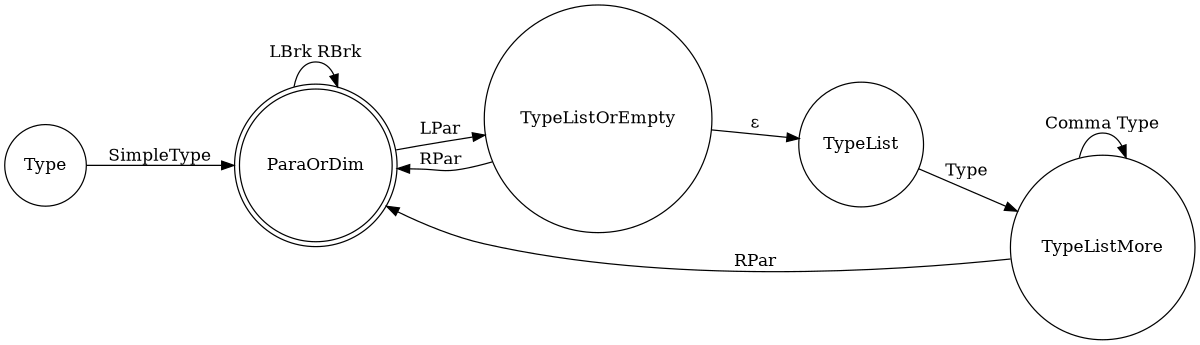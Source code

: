 digraph finite_state_machine {
	rankdir=LR;
	size="8,8"
	node [shape = doublecircle]; ParaOrDim;
	node [shape = circle];
	Type -> ParaOrDim [ label = "SimpleType" ];
	ParaOrDim -> TypeListOrEmpty [ label = "LPar" ];
	ParaOrDim -> ParaOrDim [ label = "LBrk RBrk" ];
	TypeListOrEmpty -> TypeList [ label = "ε" ];
    TypeListOrEmpty -> ParaOrDim  [ label = "RPar" ];
    TypeListMore -> ParaOrDim  [ label = "RPar" ];
	TypeList -> TypeListMore [ label = "Type" ];
	TypeListMore -> TypeListMore [ label = "Comma Type" ];
}

